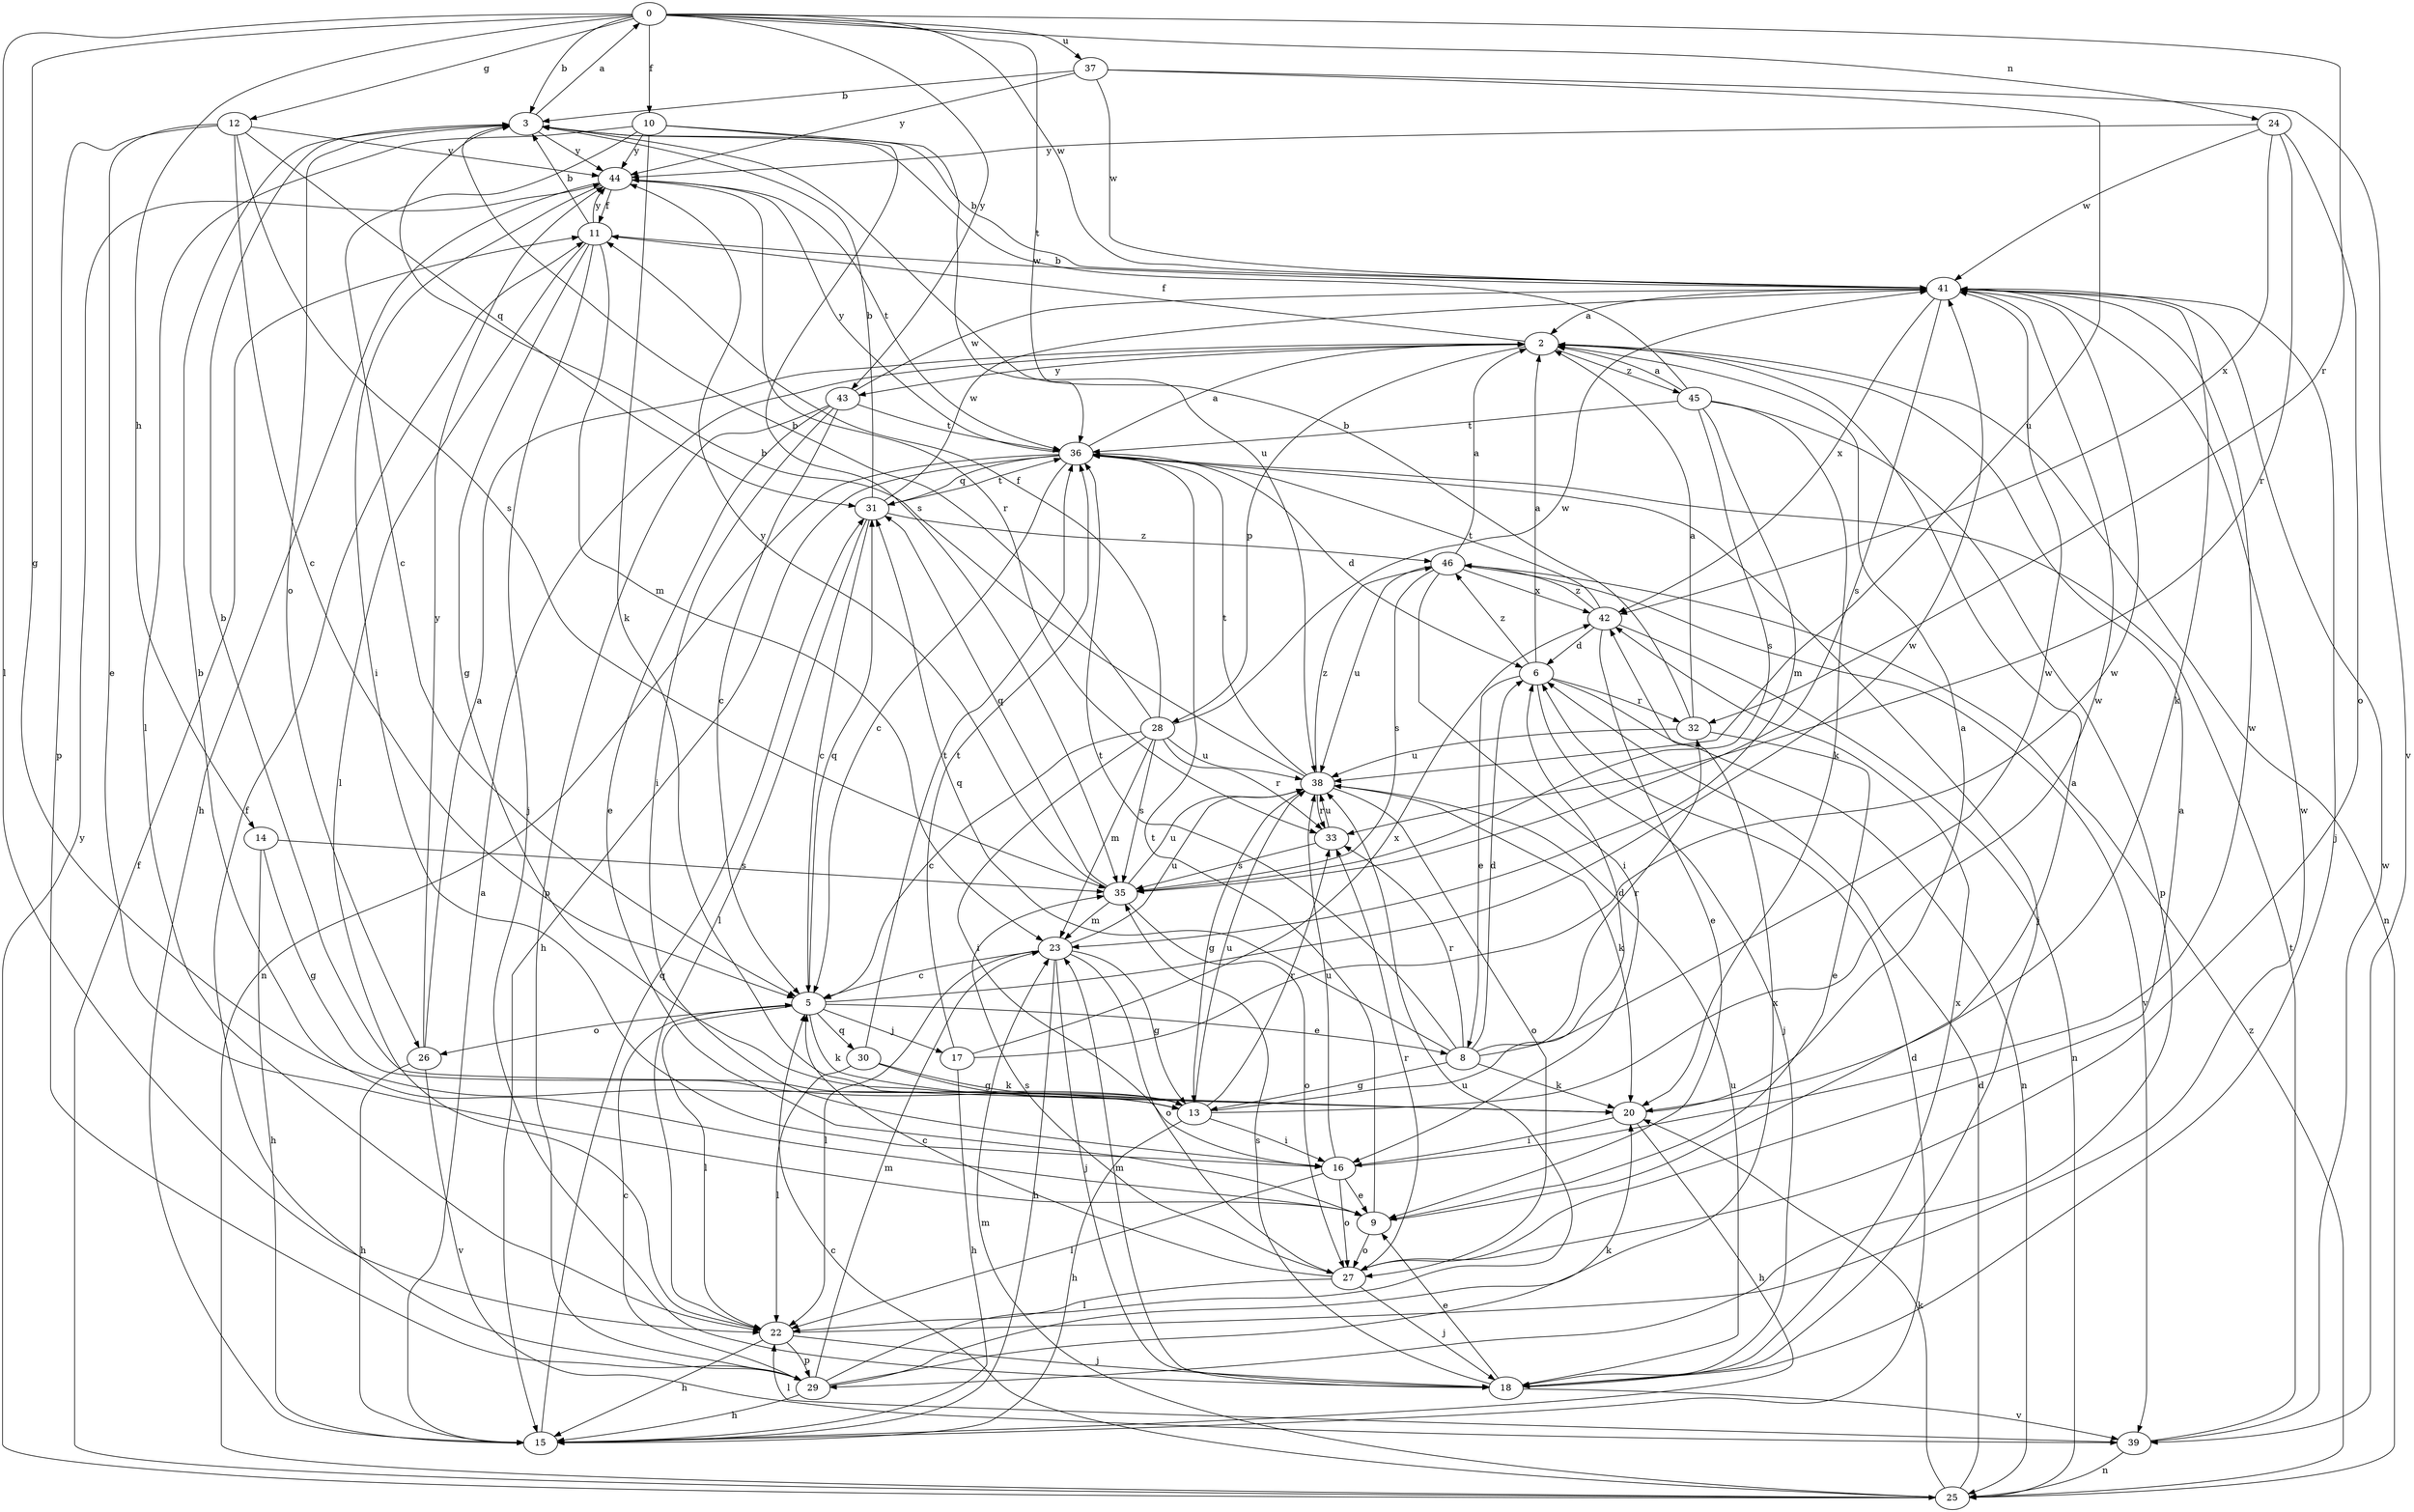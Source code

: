 strict digraph  {
0;
2;
3;
5;
6;
8;
9;
10;
11;
12;
13;
14;
15;
16;
17;
18;
20;
22;
23;
24;
25;
26;
27;
28;
29;
30;
31;
32;
33;
35;
36;
37;
38;
39;
41;
42;
43;
44;
45;
46;
0 -> 3  [label=b];
0 -> 10  [label=f];
0 -> 12  [label=g];
0 -> 13  [label=g];
0 -> 14  [label=h];
0 -> 22  [label=l];
0 -> 24  [label=n];
0 -> 32  [label=r];
0 -> 36  [label=t];
0 -> 37  [label=u];
0 -> 41  [label=w];
0 -> 43  [label=y];
2 -> 11  [label=f];
2 -> 25  [label=n];
2 -> 28  [label=p];
2 -> 43  [label=y];
2 -> 45  [label=z];
3 -> 0  [label=a];
3 -> 26  [label=o];
3 -> 44  [label=y];
5 -> 8  [label=e];
5 -> 17  [label=j];
5 -> 20  [label=k];
5 -> 22  [label=l];
5 -> 26  [label=o];
5 -> 30  [label=q];
5 -> 31  [label=q];
5 -> 41  [label=w];
6 -> 2  [label=a];
6 -> 8  [label=e];
6 -> 18  [label=j];
6 -> 25  [label=n];
6 -> 32  [label=r];
6 -> 46  [label=z];
8 -> 6  [label=d];
8 -> 13  [label=g];
8 -> 20  [label=k];
8 -> 31  [label=q];
8 -> 32  [label=r];
8 -> 33  [label=r];
8 -> 36  [label=t];
8 -> 41  [label=w];
9 -> 2  [label=a];
9 -> 3  [label=b];
9 -> 27  [label=o];
9 -> 36  [label=t];
10 -> 5  [label=c];
10 -> 20  [label=k];
10 -> 22  [label=l];
10 -> 35  [label=s];
10 -> 38  [label=u];
10 -> 44  [label=y];
11 -> 3  [label=b];
11 -> 13  [label=g];
11 -> 18  [label=j];
11 -> 22  [label=l];
11 -> 23  [label=m];
11 -> 41  [label=w];
11 -> 44  [label=y];
12 -> 5  [label=c];
12 -> 9  [label=e];
12 -> 29  [label=p];
12 -> 31  [label=q];
12 -> 35  [label=s];
12 -> 44  [label=y];
13 -> 3  [label=b];
13 -> 6  [label=d];
13 -> 15  [label=h];
13 -> 16  [label=i];
13 -> 33  [label=r];
13 -> 38  [label=u];
13 -> 41  [label=w];
14 -> 13  [label=g];
14 -> 15  [label=h];
14 -> 35  [label=s];
15 -> 2  [label=a];
15 -> 6  [label=d];
15 -> 31  [label=q];
16 -> 9  [label=e];
16 -> 22  [label=l];
16 -> 27  [label=o];
16 -> 38  [label=u];
16 -> 41  [label=w];
17 -> 15  [label=h];
17 -> 36  [label=t];
17 -> 41  [label=w];
17 -> 42  [label=x];
18 -> 9  [label=e];
18 -> 23  [label=m];
18 -> 35  [label=s];
18 -> 38  [label=u];
18 -> 39  [label=v];
18 -> 42  [label=x];
20 -> 2  [label=a];
20 -> 15  [label=h];
20 -> 16  [label=i];
22 -> 15  [label=h];
22 -> 18  [label=j];
22 -> 29  [label=p];
22 -> 41  [label=w];
23 -> 5  [label=c];
23 -> 13  [label=g];
23 -> 15  [label=h];
23 -> 18  [label=j];
23 -> 22  [label=l];
23 -> 27  [label=o];
23 -> 38  [label=u];
24 -> 27  [label=o];
24 -> 33  [label=r];
24 -> 41  [label=w];
24 -> 42  [label=x];
24 -> 44  [label=y];
25 -> 5  [label=c];
25 -> 6  [label=d];
25 -> 11  [label=f];
25 -> 20  [label=k];
25 -> 23  [label=m];
25 -> 44  [label=y];
25 -> 46  [label=z];
26 -> 2  [label=a];
26 -> 15  [label=h];
26 -> 39  [label=v];
26 -> 44  [label=y];
27 -> 2  [label=a];
27 -> 5  [label=c];
27 -> 18  [label=j];
27 -> 22  [label=l];
27 -> 33  [label=r];
27 -> 35  [label=s];
28 -> 3  [label=b];
28 -> 5  [label=c];
28 -> 11  [label=f];
28 -> 16  [label=i];
28 -> 23  [label=m];
28 -> 33  [label=r];
28 -> 35  [label=s];
28 -> 38  [label=u];
28 -> 41  [label=w];
29 -> 5  [label=c];
29 -> 11  [label=f];
29 -> 15  [label=h];
29 -> 20  [label=k];
29 -> 23  [label=m];
29 -> 38  [label=u];
29 -> 42  [label=x];
30 -> 13  [label=g];
30 -> 20  [label=k];
30 -> 22  [label=l];
30 -> 36  [label=t];
31 -> 3  [label=b];
31 -> 5  [label=c];
31 -> 22  [label=l];
31 -> 36  [label=t];
31 -> 41  [label=w];
31 -> 46  [label=z];
32 -> 2  [label=a];
32 -> 3  [label=b];
32 -> 9  [label=e];
32 -> 38  [label=u];
33 -> 35  [label=s];
33 -> 38  [label=u];
35 -> 23  [label=m];
35 -> 27  [label=o];
35 -> 31  [label=q];
35 -> 38  [label=u];
35 -> 44  [label=y];
36 -> 2  [label=a];
36 -> 5  [label=c];
36 -> 6  [label=d];
36 -> 15  [label=h];
36 -> 18  [label=j];
36 -> 25  [label=n];
36 -> 31  [label=q];
36 -> 44  [label=y];
37 -> 3  [label=b];
37 -> 38  [label=u];
37 -> 39  [label=v];
37 -> 41  [label=w];
37 -> 44  [label=y];
38 -> 3  [label=b];
38 -> 13  [label=g];
38 -> 20  [label=k];
38 -> 27  [label=o];
38 -> 33  [label=r];
38 -> 36  [label=t];
38 -> 46  [label=z];
39 -> 22  [label=l];
39 -> 25  [label=n];
39 -> 36  [label=t];
39 -> 41  [label=w];
41 -> 2  [label=a];
41 -> 3  [label=b];
41 -> 18  [label=j];
41 -> 20  [label=k];
41 -> 35  [label=s];
41 -> 42  [label=x];
42 -> 6  [label=d];
42 -> 9  [label=e];
42 -> 25  [label=n];
42 -> 36  [label=t];
42 -> 46  [label=z];
43 -> 5  [label=c];
43 -> 9  [label=e];
43 -> 16  [label=i];
43 -> 29  [label=p];
43 -> 36  [label=t];
43 -> 41  [label=w];
44 -> 11  [label=f];
44 -> 15  [label=h];
44 -> 16  [label=i];
44 -> 33  [label=r];
44 -> 36  [label=t];
45 -> 2  [label=a];
45 -> 3  [label=b];
45 -> 20  [label=k];
45 -> 23  [label=m];
45 -> 29  [label=p];
45 -> 35  [label=s];
45 -> 36  [label=t];
46 -> 2  [label=a];
46 -> 16  [label=i];
46 -> 35  [label=s];
46 -> 38  [label=u];
46 -> 39  [label=v];
46 -> 42  [label=x];
}
